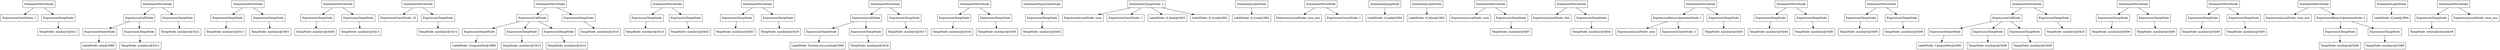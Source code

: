 digraph Factorial {
"0x6030002b5820" [label="StatementMoveNode" shape=box]
"0x6020001d8010" [label="ExpressionConstNode: 1" shape=box]
"0x6030002b5820" -> "0x6020001d8010"
"0x6020001d7ff0" [label="ExpressionTempNode" shape=box]
"0x604000296c90" [label="TempNode: auxiliary@3411" shape=box]
"0x6020001d7ff0" -> "0x604000296c90"
"0x6030002b5820" -> "0x6020001d7ff0"
"0x6030002b5850" [label="StatementMoveNode" shape=box]
"0x6040002972d0" [label="ExpressionCallNode" shape=box]
"0x6020001d8070" [label="ExpressionNameNode" shape=box]
"0x604000295b10" [label="LabelNode: new@2989" shape=box]
"0x6020001d8070" -> "0x604000295b10"
"0x6040002972d0" -> "0x6020001d8070"
"0x6020001d8090" [label="ExpressionTempNode" shape=box]
"0x604000296c50" [label="TempNode: auxiliary@3411" shape=box]
"0x6020001d8090" -> "0x604000296c50"
"0x6040002972d0" -> "0x6020001d8090"
"0x6030002b5850" -> "0x6040002972d0"
"0x6020001d8050" [label="ExpressionTempNode" shape=box]
"0x604000296d50" [label="TempNode: auxiliary@3412" shape=box]
"0x6020001d8050" -> "0x604000296d50"
"0x6030002b5850" -> "0x6020001d8050"
"0x6030002b5880" [label="StatementMoveNode" shape=box]
"0x6020001d8110" [label="ExpressionTempNode" shape=box]
"0x604000296d10" [label="TempNode: auxiliary@3411" shape=box]
"0x6020001d8110" -> "0x604000296d10"
"0x6030002b5880" -> "0x6020001d8110"
"0x6020001d80f0" [label="ExpressionTempNode" shape=box]
"0x604000296390" [label="TempNode: auxiliary@3401" shape=box]
"0x6020001d80f0" -> "0x604000296390"
"0x6030002b5880" -> "0x6020001d80f0"
"0x6030002b58e0" [label="StatementMoveNode" shape=box]
"0x6020001d8150" [label="ExpressionTempNode" shape=box]
"0x604000296350" [label="TempNode: auxiliary@3400" shape=box]
"0x6020001d8150" -> "0x604000296350"
"0x6030002b58e0" -> "0x6020001d8150"
"0x6020001d8130" [label="ExpressionTempNode" shape=box]
"0x604000296dd0" [label="TempNode: auxiliary@3413" shape=box]
"0x6020001d8130" -> "0x604000296dd0"
"0x6030002b58e0" -> "0x6020001d8130"
"0x6030002b5910" [label="StatementMoveNode" shape=box]
"0x6020001d8190" [label="ExpressionConstNode: 10" shape=box]
"0x6030002b5910" -> "0x6020001d8190"
"0x6020001d8170" [label="ExpressionTempNode" shape=box]
"0x604000296e50" [label="TempNode: auxiliary@3414" shape=box]
"0x6020001d8170" -> "0x604000296e50"
"0x6030002b5910" -> "0x6020001d8170"
"0x6030002b5940" [label="StatementMoveNode" shape=box]
"0x604000297310" [label="ExpressionCallNode" shape=box]
"0x6020001d81d0" [label="ExpressionNameNode" shape=box]
"0x604000295a90" [label="LabelNode: ComputeFac@2988" shape=box]
"0x6020001d81d0" -> "0x604000295a90"
"0x604000297310" -> "0x6020001d81d0"
"0x6020001d81f0" [label="ExpressionTempNode" shape=box]
"0x604000296d90" [label="TempNode: auxiliary@3413" shape=box]
"0x6020001d81f0" -> "0x604000296d90"
"0x604000297310" -> "0x6020001d81f0"
"0x6020001d8230" [label="ExpressionTempNode" shape=box]
"0x604000296e10" [label="TempNode: auxiliary@3414" shape=box]
"0x6020001d8230" -> "0x604000296e10"
"0x604000297310" -> "0x6020001d8230"
"0x6030002b5940" -> "0x604000297310"
"0x6020001d81b0" [label="ExpressionTempNode" shape=box]
"0x604000296f10" [label="TempNode: auxiliary@3415" shape=box]
"0x6020001d81b0" -> "0x604000296f10"
"0x6030002b5940" -> "0x6020001d81b0"
"0x6030002b5970" [label="StatementMoveNode" shape=box]
"0x6020001d8290" [label="ExpressionTempNode" shape=box]
"0x604000296ed0" [label="TempNode: auxiliary@3414" shape=box]
"0x6020001d8290" -> "0x604000296ed0"
"0x6030002b5970" -> "0x6020001d8290"
"0x6020001d8270" [label="ExpressionTempNode" shape=box]
"0x604000296450" [label="TempNode: auxiliary@3402" shape=box]
"0x6020001d8270" -> "0x604000296450"
"0x6030002b5970" -> "0x6020001d8270"
"0x6030002b59a0" [label="StatementMoveNode" shape=box]
"0x6020001d82d0" [label="ExpressionTempNode" shape=box]
"0x604000296410" [label="TempNode: auxiliary@3401" shape=box]
"0x6020001d82d0" -> "0x604000296410"
"0x6030002b59a0" -> "0x6020001d82d0"
"0x6020001d82b0" [label="ExpressionTempNode" shape=box]
"0x604000296f90" [label="TempNode: auxiliary@3416" shape=box]
"0x6020001d82b0" -> "0x604000296f90"
"0x6030002b59a0" -> "0x6020001d82b0"
"0x6030002b59d0" [label="StatementMoveNode" shape=box]
"0x604000297350" [label="ExpressionCallNode" shape=box]
"0x6020001d8310" [label="ExpressionNameNode" shape=box]
"0x604000295b90" [label="LabelNode: System.out.println@2990" shape=box]
"0x6020001d8310" -> "0x604000295b90"
"0x604000297350" -> "0x6020001d8310"
"0x6020001d8330" [label="ExpressionTempNode" shape=box]
"0x604000296f50" [label="TempNode: auxiliary@3416" shape=box]
"0x6020001d8330" -> "0x604000296f50"
"0x604000297350" -> "0x6020001d8330"
"0x6030002b59d0" -> "0x604000297350"
"0x6020001d82f0" [label="ExpressionTempNode" shape=box]
"0x604000297050" [label="TempNode: auxiliary@3417" shape=box]
"0x6020001d82f0" -> "0x604000297050"
"0x6030002b59d0" -> "0x6020001d82f0"
"0x6030002b5a00" [label="StatementMoveNode" shape=box]
"0x6020001d8390" [label="ExpressionTempNode" shape=box]
"0x604000297010" [label="TempNode: auxiliary@3416" shape=box]
"0x6020001d8390" -> "0x604000297010"
"0x6030002b5a00" -> "0x6020001d8390"
"0x6020001d8370" [label="ExpressionTempNode" shape=box]
"0x604000296510" [label="TempNode: auxiliary@3403" shape=box]
"0x6020001d8370" -> "0x604000296510"
"0x6030002b5a00" -> "0x6020001d8370"
"0x6020001d83d0" [label="StatementExpressionNode" shape=box]
"0x6020001d83b0" [label="ExpressionTempNode" shape=box]
"0x6040002964d0" [label="TempNode: auxiliary@3402" shape=box]
"0x6020001d83b0" -> "0x6040002964d0"
"0x6020001d83d0" -> "0x6020001d83b0"
"0x6040002970d0" [label="StatementCJumpNode: 2" shape=box]
"0x604000297090" [label="ExpressionLocalNode: num" shape=box]
"0x6040002970d0" -> "0x604000297090"
"0x6020001d7c30" [label="ExpressionConstNode: 1" shape=box]
"0x6040002970d0" -> "0x6020001d7c30"
"0x604000295e90" [label="LabelNode: if_false@2993" shape=box]
"0x6040002970d0" -> "0x604000295e90"
"0x604000295e50" [label="LabelNode: if_true@2992" shape=box]
"0x6040002970d0" -> "0x604000295e50"
"0x6020001d7c90" [label="StatementLabelNode" shape=box]
"0x604000295f10" [label="LabelNode: if_true@2992" shape=box]
"0x6020001d7c90" -> "0x604000295f10"
"0x6030002b54f0" [label="StatementMoveNode" shape=box]
"0x604000297110" [label="ExpressionLocalNode: num_aux" shape=box]
"0x6030002b54f0" -> "0x604000297110"
"0x6020001d7cd0" [label="ExpressionConstNode: 1" shape=box]
"0x6030002b54f0" -> "0x6020001d7cd0"
"0x6020001d7cf0" [label="StatementJumpNode" shape=box]
"0x604000295ed0" [label="LabelNode: if_end@2994" shape=box]
"0x6020001d7cf0" -> "0x604000295ed0"
"0x6020001d7d10" [label="StatementLabelNode" shape=box]
"0x604000295f50" [label="LabelNode: if_false@2993" shape=box]
"0x6020001d7d10" -> "0x604000295f50"
"0x6030002b5580" [label="StatementMoveNode" shape=box]
"0x604000297150" [label="ExpressionLocalNode: num" shape=box]
"0x6030002b5580" -> "0x604000297150"
"0x6020001d7d30" [label="ExpressionTempNode" shape=box]
"0x604000296910" [label="TempNode: auxiliary@3407" shape=box]
"0x6020001d7d30" -> "0x604000296910"
"0x6030002b5580" -> "0x6020001d7d30"
"0x6030002b55b0" [label="StatementMoveNode" shape=box]
"0x604000297190" [label="ExpressionLocalNode: this" shape=box]
"0x6030002b55b0" -> "0x604000297190"
"0x6020001d7d50" [label="ExpressionTempNode" shape=box]
"0x604000296750" [label="TempNode: auxiliary@3404" shape=box]
"0x6020001d7d50" -> "0x604000296750"
"0x6030002b55b0" -> "0x6020001d7d50"
"0x6030002b5610" [label="StatementMoveNode" shape=box]
"0x6030002b55e0" [label="ExpressionBinaryOperationNode: 1" shape=box]
"0x6040002971d0" [label="ExpressionLocalNode: num" shape=box]
"0x6030002b55e0" -> "0x6040002971d0"
"0x6020001d7d90" [label="ExpressionConstNode: 1" shape=box]
"0x6030002b55e0" -> "0x6020001d7d90"
"0x6030002b5610" -> "0x6030002b55e0"
"0x6020001d7d70" [label="ExpressionTempNode" shape=box]
"0x6040002967d0" [label="TempNode: auxiliary@3405" shape=box]
"0x6020001d7d70" -> "0x6040002967d0"
"0x6030002b5610" -> "0x6020001d7d70"
"0x6030002b5640" [label="StatementMoveNode" shape=box]
"0x6020001d7dd0" [label="ExpressionTempNode" shape=box]
"0x604000296710" [label="TempNode: auxiliary@3404" shape=box]
"0x6020001d7dd0" -> "0x604000296710"
"0x6030002b5640" -> "0x6020001d7dd0"
"0x6020001d7db0" [label="ExpressionTempNode" shape=box]
"0x604000296a50" [label="TempNode: auxiliary@3408" shape=box]
"0x6020001d7db0" -> "0x604000296a50"
"0x6030002b5640" -> "0x6020001d7db0"
"0x6030002b5670" [label="StatementMoveNode" shape=box]
"0x6020001d7e10" [label="ExpressionTempNode" shape=box]
"0x604000296790" [label="TempNode: auxiliary@3405" shape=box]
"0x6020001d7e10" -> "0x604000296790"
"0x6030002b5670" -> "0x6020001d7e10"
"0x6020001d7df0" [label="ExpressionTempNode" shape=box]
"0x604000296ad0" [label="TempNode: auxiliary@3409" shape=box]
"0x6020001d7df0" -> "0x604000296ad0"
"0x6030002b5670" -> "0x6020001d7df0"
"0x6030002b56a0" [label="StatementMoveNode" shape=box]
"0x604000297210" [label="ExpressionCallNode" shape=box]
"0x6020001d7e50" [label="ExpressionNameNode" shape=box]
"0x604000295d10" [label="LabelNode: ComputeFac@2991" shape=box]
"0x6020001d7e50" -> "0x604000295d10"
"0x604000297210" -> "0x6020001d7e50"
"0x6020001d7e70" [label="ExpressionTempNode" shape=box]
"0x604000296a10" [label="TempNode: auxiliary@3408" shape=box]
"0x6020001d7e70" -> "0x604000296a10"
"0x604000297210" -> "0x6020001d7e70"
"0x6020001d7eb0" [label="ExpressionTempNode" shape=box]
"0x604000296a90" [label="TempNode: auxiliary@3409" shape=box]
"0x6020001d7eb0" -> "0x604000296a90"
"0x604000297210" -> "0x6020001d7eb0"
"0x6030002b56a0" -> "0x604000297210"
"0x6020001d7e30" [label="ExpressionTempNode" shape=box]
"0x604000296b90" [label="TempNode: auxiliary@3410" shape=box]
"0x6020001d7e30" -> "0x604000296b90"
"0x6030002b56a0" -> "0x6020001d7e30"
"0x6030002b56d0" [label="StatementMoveNode" shape=box]
"0x6020001d7f10" [label="ExpressionTempNode" shape=box]
"0x604000296b50" [label="TempNode: auxiliary@3409" shape=box]
"0x6020001d7f10" -> "0x604000296b50"
"0x6030002b56d0" -> "0x6020001d7f10"
"0x6020001d7ef0" [label="ExpressionTempNode" shape=box]
"0x604000296890" [label="TempNode: auxiliary@3406" shape=box]
"0x6020001d7ef0" -> "0x604000296890"
"0x6030002b56d0" -> "0x6020001d7ef0"
"0x6030002b5700" [label="StatementMoveNode" shape=box]
"0x6020001d7f50" [label="ExpressionTempNode" shape=box]
"0x604000296850" [label="TempNode: auxiliary@3405" shape=box]
"0x6020001d7f50" -> "0x604000296850"
"0x6030002b5700" -> "0x6020001d7f50"
"0x6020001d7f30" [label="ExpressionTempNode" shape=box]
"0x604000296250" [label="TempNode: auxiliary@3400" shape=box]
"0x6020001d7f30" -> "0x604000296250"
"0x6030002b5700" -> "0x6020001d7f30"
"0x6030002b5760" [label="StatementMoveNode" shape=box]
"0x604000297250" [label="ExpressionLocalNode: num_aux" shape=box]
"0x6030002b5760" -> "0x604000297250"
"0x6030002b5730" [label="ExpressionBinaryOperationNode: 2" shape=box]
"0x6020001d7f70" [label="ExpressionTempNode" shape=box]
"0x6040002968d0" [label="TempNode: auxiliary@3406" shape=box]
"0x6020001d7f70" -> "0x6040002968d0"
"0x6030002b5730" -> "0x6020001d7f70"
"0x6020001d7f90" [label="ExpressionTempNode" shape=box]
"0x604000296210" [label="TempNode: auxiliary@3399" shape=box]
"0x6020001d7f90" -> "0x604000296210"
"0x6030002b5730" -> "0x6020001d7f90"
"0x6030002b5760" -> "0x6030002b5730"
"0x6020001d7fb0" [label="StatementLabelNode" shape=box]
"0x604000295f90" [label="LabelNode: if_end@2994" shape=box]
"0x6020001d7fb0" -> "0x604000295f90"
"0x6030002b5790" [label="StatementMoveNode" shape=box]
"0x6020001d7fd0" [label="ExpressionTempNode" shape=box]
"0x604000296050" [label="TempNode: return@return@49" shape=box]
"0x6020001d7fd0" -> "0x604000296050"
"0x6030002b5790" -> "0x6020001d7fd0"
"0x604000297290" [label="ExpressionLocalNode: num_aux" shape=box]
"0x6030002b5790" -> "0x604000297290"
}
